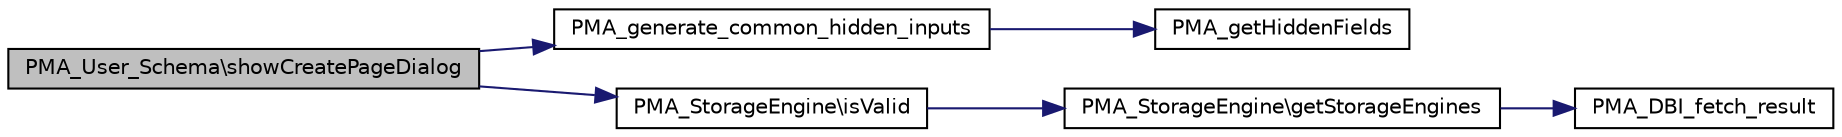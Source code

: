 digraph G
{
  edge [fontname="Helvetica",fontsize="10",labelfontname="Helvetica",labelfontsize="10"];
  node [fontname="Helvetica",fontsize="10",shape=record];
  rankdir="LR";
  Node1 [label="PMA_User_Schema\\showCreatePageDialog",height=0.2,width=0.4,color="black", fillcolor="grey75", style="filled" fontcolor="black"];
  Node1 -> Node2 [color="midnightblue",fontsize="10",style="solid",fontname="Helvetica"];
  Node2 [label="PMA_generate_common_hidden_inputs",height=0.2,width=0.4,color="black", fillcolor="white", style="filled",URL="$url__generating_8lib_8php.html#ad7326a27700edd06dee0217de194756b",tooltip="Generates text with hidden inputs."];
  Node2 -> Node3 [color="midnightblue",fontsize="10",style="solid",fontname="Helvetica"];
  Node3 [label="PMA_getHiddenFields",height=0.2,width=0.4,color="black", fillcolor="white", style="filled",URL="$url__generating_8lib_8php.html#a0db4559ded20b6cc869d37e4d5cc7dad",tooltip="create hidden form fields from array with name =&gt; value"];
  Node1 -> Node4 [color="midnightblue",fontsize="10",style="solid",fontname="Helvetica"];
  Node4 [label="PMA_StorageEngine\\isValid",height=0.2,width=0.4,color="black", fillcolor="white", style="filled",URL="$classPMA__StorageEngine.html#a5b5ea60151153c8f94beb00dd96637ce",tooltip="return true if given engine name is supported/valid, otherwise false"];
  Node4 -> Node5 [color="midnightblue",fontsize="10",style="solid",fontname="Helvetica"];
  Node5 [label="PMA_StorageEngine\\getStorageEngines",height=0.2,width=0.4,color="black", fillcolor="white", style="filled",URL="$classPMA__StorageEngine.html#a56877cb49ba40b971bb3256771aa3571",tooltip="returns array of storage engines"];
  Node5 -> Node6 [color="midnightblue",fontsize="10",style="solid",fontname="Helvetica"];
  Node6 [label="PMA_DBI_fetch_result",height=0.2,width=0.4,color="black", fillcolor="white", style="filled",URL="$database__interface_8lib_8php.html#a761f919096699667412d2ffd391eaa5b",tooltip="returns all rows in the resultset in one array"];
}
